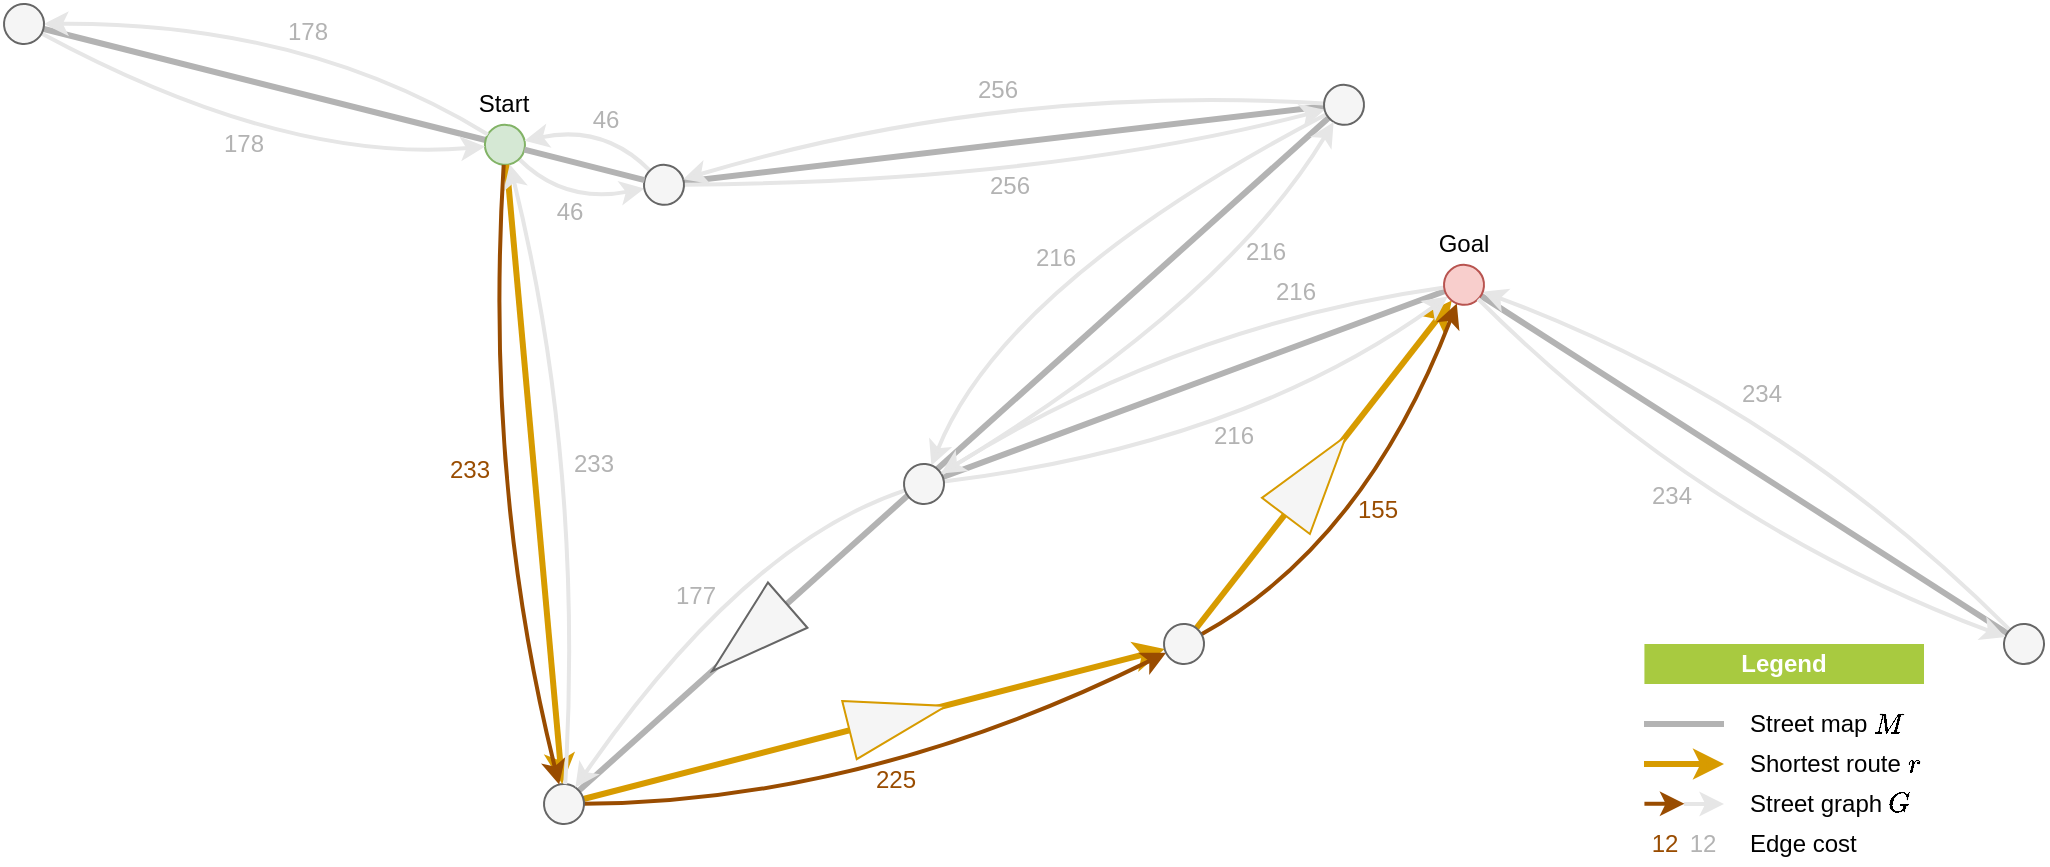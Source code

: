 <?xml version="1.0"?>
<mxfile version="13.4.5" pages="2">
  <diagram id="oU6Nmu0u_NEpzvn9dJaG" name="Shortest route">
    <mxGraphModel dx="2" dy="1" grid="1" gridSize="10" guides="1" tooltips="1" connect="1" arrows="1" fold="1" page="1" pageScale="1" pageWidth="1654" pageHeight="1169" math="1" shadow="0">
      <root>
        <mxCell id="6N4dcl9olx3PcF294YeI-0"/>
        <mxCell id="6N4dcl9olx3PcF294YeI-1" parent="6N4dcl9olx3PcF294YeI-0"/>
        <mxCell id="-J126USAUG6-d1lue-Q3-0" value="" style="endArrow=classic;html=1;strokeWidth=3;fillColor=#76608a;strokeColor=#D79B00;endFill=1;" parent="6N4dcl9olx3PcF294YeI-1" source="-J126USAUG6-d1lue-Q3-28" target="-J126USAUG6-d1lue-Q3-26" edge="1">
          <mxGeometry width="50" height="50" relative="1" as="geometry">
            <mxPoint x="740" y="470" as="sourcePoint"/>
            <mxPoint x="880" y="320" as="targetPoint"/>
          </mxGeometry>
        </mxCell>
        <mxCell id="-J126USAUG6-d1lue-Q3-1" value="" style="endArrow=classic;html=1;strokeWidth=3;fillColor=#76608a;strokeColor=#D79B00;endFill=1;" parent="6N4dcl9olx3PcF294YeI-1" source="-J126USAUG6-d1lue-Q3-20" target="-J126USAUG6-d1lue-Q3-28" edge="1">
          <mxGeometry width="50" height="50" relative="1" as="geometry">
            <mxPoint x="410" y="590" as="sourcePoint"/>
            <mxPoint x="470" y="570" as="targetPoint"/>
          </mxGeometry>
        </mxCell>
        <mxCell id="-J126USAUG6-d1lue-Q3-2" value="" style="endArrow=none;html=1;strokeWidth=3;fillColor=#76608a;strokeColor=#B3B3B3;" parent="6N4dcl9olx3PcF294YeI-1" source="-J126USAUG6-d1lue-Q3-26" target="-J126USAUG6-d1lue-Q3-9" edge="1">
          <mxGeometry width="50" height="50" relative="1" as="geometry">
            <mxPoint x="880" y="290" as="sourcePoint"/>
            <mxPoint x="1011.561" y="374.635" as="targetPoint"/>
          </mxGeometry>
        </mxCell>
        <mxCell id="-J126USAUG6-d1lue-Q3-3" value="" style="endArrow=none;html=1;strokeWidth=3;fillColor=#76608a;strokeColor=#B3B3B3;" parent="6N4dcl9olx3PcF294YeI-1" edge="1">
          <mxGeometry width="50" height="50" relative="1" as="geometry">
            <mxPoint x="610" y="390" as="sourcePoint"/>
            <mxPoint x="880" y="290" as="targetPoint"/>
          </mxGeometry>
        </mxCell>
        <mxCell id="-J126USAUG6-d1lue-Q3-4" value="" style="endArrow=none;html=1;strokeWidth=3;fillColor=#76608a;strokeColor=#B3B3B3;" parent="6N4dcl9olx3PcF294YeI-1" edge="1">
          <mxGeometry width="50" height="50" relative="1" as="geometry">
            <mxPoint x="430" y="550" as="sourcePoint"/>
            <mxPoint x="820" y="200" as="targetPoint"/>
          </mxGeometry>
        </mxCell>
        <mxCell id="-J126USAUG6-d1lue-Q3-5" value="" style="endArrow=none;html=1;strokeWidth=3;fillColor=#76608a;strokeColor=#B3B3B3;" parent="6N4dcl9olx3PcF294YeI-1" edge="1">
          <mxGeometry width="50" height="50" relative="1" as="geometry">
            <mxPoint x="820" y="200" as="sourcePoint"/>
            <mxPoint x="480" y="240" as="targetPoint"/>
          </mxGeometry>
        </mxCell>
        <mxCell id="-J126USAUG6-d1lue-Q3-6" value="" style="endArrow=none;html=1;strokeWidth=3;fillColor=#76608a;strokeColor=#B3B3B3;" parent="6N4dcl9olx3PcF294YeI-1" source="-J126USAUG6-d1lue-Q3-11" edge="1">
          <mxGeometry width="50" height="50" relative="1" as="geometry">
            <mxPoint x="310.039" y="199.32" as="sourcePoint"/>
            <mxPoint x="160" y="160" as="targetPoint"/>
          </mxGeometry>
        </mxCell>
        <mxCell id="-J126USAUG6-d1lue-Q3-7" style="edgeStyle=orthogonalEdgeStyle;rounded=0;orthogonalLoop=1;jettySize=auto;html=1;exitX=0.5;exitY=1;exitDx=0;exitDy=0;strokeColor=#B3B3B3;strokeWidth=3;fontColor=#000000;" parent="6N4dcl9olx3PcF294YeI-1" edge="1">
          <mxGeometry relative="1" as="geometry">
            <mxPoint x="310.42" y="180" as="sourcePoint"/>
            <mxPoint x="310.42" y="180" as="targetPoint"/>
          </mxGeometry>
        </mxCell>
        <mxCell id="-J126USAUG6-d1lue-Q3-8" style="edgeStyle=none;curved=1;orthogonalLoop=1;jettySize=auto;html=1;strokeWidth=2;strokeColor=#E6E6E6;" parent="6N4dcl9olx3PcF294YeI-1" source="-J126USAUG6-d1lue-Q3-9" target="-J126USAUG6-d1lue-Q3-26" edge="1">
          <mxGeometry relative="1" as="geometry">
            <Array as="points">
              <mxPoint x="1040" y="350"/>
            </Array>
          </mxGeometry>
        </mxCell>
        <mxCell id="-J126USAUG6-d1lue-Q3-9" value="" style="ellipse;whiteSpace=wrap;html=1;aspect=fixed;fillColor=#f5f5f5;strokeColor=#666666;rotation=5;fontColor=#333333;" parent="6N4dcl9olx3PcF294YeI-1" vertex="1">
          <mxGeometry x="1150" y="460" width="20" height="20" as="geometry"/>
        </mxCell>
        <mxCell id="-J126USAUG6-d1lue-Q3-10" style="edgeStyle=none;curved=1;orthogonalLoop=1;jettySize=auto;html=1;strokeWidth=2;fontColor=#994C00;strokeColor=#E6E6E6;" parent="6N4dcl9olx3PcF294YeI-1" source="-J126USAUG6-d1lue-Q3-11" target="-J126USAUG6-d1lue-Q3-15" edge="1">
          <mxGeometry relative="1" as="geometry">
            <Array as="points">
              <mxPoint x="430" y="250"/>
            </Array>
          </mxGeometry>
        </mxCell>
        <mxCell id="-J126USAUG6-d1lue-Q3-11" value="" style="ellipse;whiteSpace=wrap;html=1;aspect=fixed;fillColor=#d5e8d4;strokeColor=#82b366;rotation=5;fontColor=#000000;" parent="6N4dcl9olx3PcF294YeI-1" vertex="1">
          <mxGeometry x="390.47" y="210.42" width="20" height="20" as="geometry"/>
        </mxCell>
        <mxCell id="-J126USAUG6-d1lue-Q3-12" style="edgeStyle=none;curved=1;orthogonalLoop=1;jettySize=auto;html=1;strokeWidth=2;strokeColor=#E6E6E6;" parent="6N4dcl9olx3PcF294YeI-1" source="-J126USAUG6-d1lue-Q3-11" target="-J126USAUG6-d1lue-Q3-30" edge="1">
          <mxGeometry relative="1" as="geometry">
            <Array as="points">
              <mxPoint x="300" y="159"/>
            </Array>
          </mxGeometry>
        </mxCell>
        <mxCell id="-J126USAUG6-d1lue-Q3-13" style="edgeStyle=none;curved=1;orthogonalLoop=1;jettySize=auto;html=1;strokeWidth=2;strokeColor=#E6E6E6;" parent="6N4dcl9olx3PcF294YeI-1" source="-J126USAUG6-d1lue-Q3-15" target="-J126USAUG6-d1lue-Q3-18" edge="1">
          <mxGeometry relative="1" as="geometry">
            <Array as="points">
              <mxPoint x="670" y="239"/>
            </Array>
          </mxGeometry>
        </mxCell>
        <mxCell id="-J126USAUG6-d1lue-Q3-14" style="edgeStyle=none;curved=1;orthogonalLoop=1;jettySize=auto;html=1;strokeWidth=2;fontColor=#994C00;strokeColor=#E6E6E6;" parent="6N4dcl9olx3PcF294YeI-1" source="-J126USAUG6-d1lue-Q3-15" target="-J126USAUG6-d1lue-Q3-11" edge="1">
          <mxGeometry relative="1" as="geometry">
            <Array as="points">
              <mxPoint x="450" y="210"/>
            </Array>
          </mxGeometry>
        </mxCell>
        <mxCell id="-J126USAUG6-d1lue-Q3-15" value="" style="ellipse;whiteSpace=wrap;html=1;aspect=fixed;fillColor=#f5f5f5;strokeColor=#666666;rotation=5;fontColor=#333333;" parent="6N4dcl9olx3PcF294YeI-1" vertex="1">
          <mxGeometry x="470.0" y="230.42" width="20" height="20" as="geometry"/>
        </mxCell>
        <mxCell id="-J126USAUG6-d1lue-Q3-16" style="edgeStyle=none;curved=1;orthogonalLoop=1;jettySize=auto;html=1;strokeWidth=2;strokeColor=#E6E6E6;" parent="6N4dcl9olx3PcF294YeI-1" source="-J126USAUG6-d1lue-Q3-18" target="-J126USAUG6-d1lue-Q3-24" edge="1">
          <mxGeometry relative="1" as="geometry">
            <Array as="points">
              <mxPoint x="650" y="290"/>
            </Array>
          </mxGeometry>
        </mxCell>
        <mxCell id="-J126USAUG6-d1lue-Q3-17" style="edgeStyle=none;curved=1;orthogonalLoop=1;jettySize=auto;html=1;strokeWidth=2;strokeColor=#E6E6E6;" parent="6N4dcl9olx3PcF294YeI-1" source="-J126USAUG6-d1lue-Q3-18" target="-J126USAUG6-d1lue-Q3-15" edge="1">
          <mxGeometry relative="1" as="geometry">
            <Array as="points">
              <mxPoint x="650" y="190"/>
            </Array>
          </mxGeometry>
        </mxCell>
        <mxCell id="-J126USAUG6-d1lue-Q3-18" value="" style="ellipse;whiteSpace=wrap;html=1;aspect=fixed;fillColor=#f5f5f5;strokeColor=#666666;rotation=5;fontColor=#333333;" parent="6N4dcl9olx3PcF294YeI-1" vertex="1">
          <mxGeometry x="810" y="190.42" width="20" height="20" as="geometry"/>
        </mxCell>
        <mxCell id="-J126USAUG6-d1lue-Q3-19" style="edgeStyle=none;curved=1;orthogonalLoop=1;jettySize=auto;html=1;strokeColor=#994C00;strokeWidth=2;" parent="6N4dcl9olx3PcF294YeI-1" source="-J126USAUG6-d1lue-Q3-20" target="-J126USAUG6-d1lue-Q3-28" edge="1">
          <mxGeometry relative="1" as="geometry">
            <Array as="points">
              <mxPoint x="580" y="549"/>
            </Array>
          </mxGeometry>
        </mxCell>
        <mxCell id="-J126USAUG6-d1lue-Q3-20" value="" style="ellipse;whiteSpace=wrap;html=1;aspect=fixed;fillColor=#f5f5f5;strokeColor=#666666;rotation=5;fontColor=#333333;" parent="6N4dcl9olx3PcF294YeI-1" vertex="1">
          <mxGeometry x="420" y="540" width="20" height="20" as="geometry"/>
        </mxCell>
        <mxCell id="-J126USAUG6-d1lue-Q3-21" style="edgeStyle=none;curved=1;orthogonalLoop=1;jettySize=auto;html=1;strokeWidth=2;strokeColor=#E6E6E6;" parent="6N4dcl9olx3PcF294YeI-1" source="-J126USAUG6-d1lue-Q3-24" target="-J126USAUG6-d1lue-Q3-20" edge="1">
          <mxGeometry relative="1" as="geometry">
            <Array as="points">
              <mxPoint x="520" y="420"/>
            </Array>
          </mxGeometry>
        </mxCell>
        <mxCell id="-J126USAUG6-d1lue-Q3-22" style="edgeStyle=none;curved=1;orthogonalLoop=1;jettySize=auto;html=1;strokeWidth=2;strokeColor=#E6E6E6;" parent="6N4dcl9olx3PcF294YeI-1" source="-J126USAUG6-d1lue-Q3-24" target="-J126USAUG6-d1lue-Q3-26" edge="1">
          <mxGeometry relative="1" as="geometry">
            <Array as="points">
              <mxPoint x="770" y="370"/>
            </Array>
          </mxGeometry>
        </mxCell>
        <mxCell id="-J126USAUG6-d1lue-Q3-23" style="edgeStyle=none;curved=1;orthogonalLoop=1;jettySize=auto;html=1;strokeWidth=2;strokeColor=#E6E6E6;" parent="6N4dcl9olx3PcF294YeI-1" source="-J126USAUG6-d1lue-Q3-24" target="-J126USAUG6-d1lue-Q3-18" edge="1">
          <mxGeometry relative="1" as="geometry">
            <Array as="points">
              <mxPoint x="760" y="300"/>
            </Array>
          </mxGeometry>
        </mxCell>
        <mxCell id="-J126USAUG6-d1lue-Q3-24" value="" style="ellipse;whiteSpace=wrap;html=1;aspect=fixed;fillColor=#f5f5f5;strokeColor=#666666;rotation=5;fontColor=#333333;" parent="6N4dcl9olx3PcF294YeI-1" vertex="1">
          <mxGeometry x="600" y="380" width="20" height="20" as="geometry"/>
        </mxCell>
        <mxCell id="-J126USAUG6-d1lue-Q3-25" style="edgeStyle=none;curved=1;orthogonalLoop=1;jettySize=auto;html=1;strokeWidth=2;strokeColor=#E6E6E6;" parent="6N4dcl9olx3PcF294YeI-1" source="-J126USAUG6-d1lue-Q3-26" target="-J126USAUG6-d1lue-Q3-24" edge="1">
          <mxGeometry relative="1" as="geometry">
            <Array as="points">
              <mxPoint x="740" y="310"/>
            </Array>
          </mxGeometry>
        </mxCell>
        <mxCell id="-J126USAUG6-d1lue-Q3-26" value="" style="ellipse;whiteSpace=wrap;html=1;aspect=fixed;fillColor=#f8cecc;strokeColor=#b85450;rotation=5;fontColor=#000000;" parent="6N4dcl9olx3PcF294YeI-1" vertex="1">
          <mxGeometry x="870" y="280.42" width="20" height="20" as="geometry"/>
        </mxCell>
        <mxCell id="-J126USAUG6-d1lue-Q3-27" style="edgeStyle=none;curved=1;orthogonalLoop=1;jettySize=auto;html=1;strokeColor=#994C00;strokeWidth=2;" parent="6N4dcl9olx3PcF294YeI-1" source="-J126USAUG6-d1lue-Q3-28" target="-J126USAUG6-d1lue-Q3-26" edge="1">
          <mxGeometry relative="1" as="geometry">
            <Array as="points">
              <mxPoint x="830" y="420"/>
            </Array>
          </mxGeometry>
        </mxCell>
        <mxCell id="-J126USAUG6-d1lue-Q3-28" value="" style="ellipse;whiteSpace=wrap;html=1;aspect=fixed;fillColor=#f5f5f5;strokeColor=#666666;rotation=5;fontColor=#333333;" parent="6N4dcl9olx3PcF294YeI-1" vertex="1">
          <mxGeometry x="730" y="460" width="20" height="20" as="geometry"/>
        </mxCell>
        <mxCell id="-J126USAUG6-d1lue-Q3-29" style="edgeStyle=none;curved=1;orthogonalLoop=1;jettySize=auto;html=1;strokeWidth=2;strokeColor=#E6E6E6;" parent="6N4dcl9olx3PcF294YeI-1" source="-J126USAUG6-d1lue-Q3-30" target="-J126USAUG6-d1lue-Q3-11" edge="1">
          <mxGeometry relative="1" as="geometry">
            <Array as="points">
              <mxPoint x="290" y="230"/>
            </Array>
          </mxGeometry>
        </mxCell>
        <mxCell id="-J126USAUG6-d1lue-Q3-30" value="" style="ellipse;whiteSpace=wrap;html=1;aspect=fixed;fillColor=#f5f5f5;strokeColor=#666666;rotation=5;fontColor=#333333;" parent="6N4dcl9olx3PcF294YeI-1" vertex="1">
          <mxGeometry x="150.0" y="150" width="20" height="20" as="geometry"/>
        </mxCell>
        <mxCell id="-J126USAUG6-d1lue-Q3-31" value="" style="endArrow=none;html=1;strokeWidth=3;fillColor=#76608a;strokeColor=#B3B3B3;" parent="6N4dcl9olx3PcF294YeI-1" source="-J126USAUG6-d1lue-Q3-15" target="-J126USAUG6-d1lue-Q3-11" edge="1">
          <mxGeometry width="50" height="50" relative="1" as="geometry">
            <mxPoint x="490" y="250.0" as="sourcePoint"/>
            <mxPoint x="170" y="170.0" as="targetPoint"/>
          </mxGeometry>
        </mxCell>
        <mxCell id="-J126USAUG6-d1lue-Q3-32" value="" style="endArrow=classic;html=1;strokeWidth=3;fillColor=#76608a;strokeColor=#D79B00;endFill=1;rounded=0;" parent="6N4dcl9olx3PcF294YeI-1" source="-J126USAUG6-d1lue-Q3-11" target="-J126USAUG6-d1lue-Q3-20" edge="1">
          <mxGeometry width="50" height="50" relative="1" as="geometry">
            <mxPoint x="440" y="560" as="sourcePoint"/>
            <mxPoint x="470" y="300" as="targetPoint"/>
          </mxGeometry>
        </mxCell>
        <mxCell id="-J126USAUG6-d1lue-Q3-33" value="" style="triangle;whiteSpace=wrap;html=1;strokeWidth=1;fillColor=#f5f5f5;fontColor=#333333;rotation=-14;strokeColor=#D79B00;" parent="6N4dcl9olx3PcF294YeI-1" vertex="1">
          <mxGeometry x="572" y="492" width="50" height="30" as="geometry"/>
        </mxCell>
        <mxCell id="-J126USAUG6-d1lue-Q3-34" value="" style="triangle;whiteSpace=wrap;html=1;strokeWidth=1;fillColor=#f5f5f5;fontColor=#333333;rotation=-53;strokeColor=#D79B00;" parent="6N4dcl9olx3PcF294YeI-1" vertex="1">
          <mxGeometry x="781" y="371" width="50" height="30" as="geometry"/>
        </mxCell>
        <mxCell id="-J126USAUG6-d1lue-Q3-35" value="" style="triangle;whiteSpace=wrap;html=1;strokeColor=#666666;strokeWidth=1;fillColor=#f5f5f5;fontColor=#333333;rotation=-221.1;" parent="6N4dcl9olx3PcF294YeI-1" vertex="1">
          <mxGeometry x="498" y="452" width="50" height="30" as="geometry"/>
        </mxCell>
        <mxCell id="-J126USAUG6-d1lue-Q3-36" value="&lt;b&gt;Legend&lt;/b&gt;" style="text;html=1;strokeColor=none;align=center;verticalAlign=middle;whiteSpace=wrap;rounded=0;fillColor=#a8ca40;fontColor=#FFFFFF;" parent="6N4dcl9olx3PcF294YeI-1" vertex="1">
          <mxGeometry x="970.21" y="470.0" width="139.79" height="20" as="geometry"/>
        </mxCell>
        <mxCell id="-J126USAUG6-d1lue-Q3-37" value="Street map `M`" style="text;html=1;strokeColor=none;fillColor=none;align=left;verticalAlign=middle;whiteSpace=wrap;rounded=0;" parent="6N4dcl9olx3PcF294YeI-1" vertex="1">
          <mxGeometry x="1020.63" y="500" width="89.37" height="20" as="geometry"/>
        </mxCell>
        <mxCell id="-J126USAUG6-d1lue-Q3-38" value="" style="curved=1;html=1;fontColor=#000000;fontSize=11;rounded=1;strokeWidth=2;strokeColor=#E6E6E6;" parent="6N4dcl9olx3PcF294YeI-1" edge="1">
          <mxGeometry width="50" height="50" relative="1" as="geometry">
            <mxPoint x="990" y="550" as="sourcePoint"/>
            <mxPoint x="1010" y="550" as="targetPoint"/>
            <Array as="points"/>
          </mxGeometry>
        </mxCell>
        <mxCell id="-J126USAUG6-d1lue-Q3-39" value="&lt;span style=&quot;text-align: right&quot;&gt;Street graph `G`&lt;/span&gt;" style="text;html=1;strokeColor=none;fillColor=none;align=left;verticalAlign=middle;whiteSpace=wrap;rounded=0;" parent="6N4dcl9olx3PcF294YeI-1" vertex="1">
          <mxGeometry x="1020.63" y="540" width="89.37" height="20" as="geometry"/>
        </mxCell>
        <mxCell id="-J126USAUG6-d1lue-Q3-40" value="" style="endArrow=none;html=1;strokeWidth=3;fillColor=#76608a;strokeColor=#B3B3B3;" parent="6N4dcl9olx3PcF294YeI-1" edge="1">
          <mxGeometry width="50" height="50" relative="1" as="geometry">
            <mxPoint x="1010" y="510" as="sourcePoint"/>
            <mxPoint x="970" y="510" as="targetPoint"/>
          </mxGeometry>
        </mxCell>
        <mxCell id="-J126USAUG6-d1lue-Q3-41" style="edgeStyle=none;curved=1;orthogonalLoop=1;jettySize=auto;html=1;strokeWidth=2;strokeColor=#E6E6E6;" parent="6N4dcl9olx3PcF294YeI-1" source="-J126USAUG6-d1lue-Q3-20" target="-J126USAUG6-d1lue-Q3-11" edge="1">
          <mxGeometry relative="1" as="geometry">
            <Array as="points">
              <mxPoint x="440" y="380"/>
            </Array>
          </mxGeometry>
        </mxCell>
        <mxCell id="-J126USAUG6-d1lue-Q3-42" style="edgeStyle=none;curved=1;orthogonalLoop=1;jettySize=auto;html=1;strokeWidth=2;strokeColor=#994C00;" parent="6N4dcl9olx3PcF294YeI-1" source="-J126USAUG6-d1lue-Q3-11" target="-J126USAUG6-d1lue-Q3-20" edge="1">
          <mxGeometry relative="1" as="geometry">
            <Array as="points">
              <mxPoint x="390" y="390"/>
            </Array>
          </mxGeometry>
        </mxCell>
        <mxCell id="-J126USAUG6-d1lue-Q3-43" style="edgeStyle=none;curved=1;orthogonalLoop=1;jettySize=auto;html=1;strokeWidth=2;strokeColor=#E6E6E6;" parent="6N4dcl9olx3PcF294YeI-1" source="-J126USAUG6-d1lue-Q3-26" target="-J126USAUG6-d1lue-Q3-9" edge="1">
          <mxGeometry relative="1" as="geometry">
            <Array as="points">
              <mxPoint x="1000" y="410"/>
            </Array>
          </mxGeometry>
        </mxCell>
        <mxCell id="rVy9KGv2MEGfK4qteiBR-0" value="" style="curved=1;html=1;strokeColor=#994C00;fontColor=#000000;fontSize=11;rounded=1;strokeWidth=2;" parent="6N4dcl9olx3PcF294YeI-1" edge="1">
          <mxGeometry width="50" height="50" relative="1" as="geometry">
            <mxPoint x="970.21" y="549.88" as="sourcePoint"/>
            <mxPoint x="990.21" y="549.88" as="targetPoint"/>
            <Array as="points"/>
          </mxGeometry>
        </mxCell>
        <mxCell id="rVy9KGv2MEGfK4qteiBR-1" value="Shortest route `r`" style="text;html=1;strokeColor=none;fillColor=none;align=left;verticalAlign=middle;whiteSpace=wrap;rounded=0;" parent="6N4dcl9olx3PcF294YeI-1" vertex="1">
          <mxGeometry x="1020.63" y="520" width="99.37" height="20" as="geometry"/>
        </mxCell>
        <mxCell id="rVy9KGv2MEGfK4qteiBR-2" value="" style="endArrow=classic;html=1;strokeWidth=3;fillColor=#76608a;strokeColor=#D79B00;endFill=1;" parent="6N4dcl9olx3PcF294YeI-1" edge="1">
          <mxGeometry width="50" height="50" relative="1" as="geometry">
            <mxPoint x="970" y="530" as="sourcePoint"/>
            <mxPoint x="1010" y="530" as="targetPoint"/>
          </mxGeometry>
        </mxCell>
        <mxCell id="rVy9KGv2MEGfK4qteiBR-3" value="Start" style="text;html=1;strokeColor=none;fillColor=none;align=center;verticalAlign=middle;whiteSpace=wrap;rounded=0;" parent="6N4dcl9olx3PcF294YeI-1" vertex="1">
          <mxGeometry x="380" y="190" width="40" height="20" as="geometry"/>
        </mxCell>
        <mxCell id="rVy9KGv2MEGfK4qteiBR-4" value="Goal" style="text;html=1;strokeColor=none;fillColor=none;align=center;verticalAlign=middle;whiteSpace=wrap;rounded=0;" parent="6N4dcl9olx3PcF294YeI-1" vertex="1">
          <mxGeometry x="860" y="260.42" width="40" height="20" as="geometry"/>
        </mxCell>
        <mxCell id="1Joh1YDt_G8lX_U3Vlc7-0" value="178" style="text;html=1;strokeColor=none;fillColor=none;align=center;verticalAlign=middle;whiteSpace=wrap;rounded=0;fontColor=#B3B3B3;" parent="6N4dcl9olx3PcF294YeI-1" vertex="1">
          <mxGeometry x="282" y="154" width="40" height="20" as="geometry"/>
        </mxCell>
        <mxCell id="1Joh1YDt_G8lX_U3Vlc7-1" value="178" style="text;html=1;strokeColor=none;fillColor=none;align=center;verticalAlign=middle;whiteSpace=wrap;rounded=0;fontColor=#B3B3B3;" parent="6N4dcl9olx3PcF294YeI-1" vertex="1">
          <mxGeometry x="250" y="210.42" width="40" height="20" as="geometry"/>
        </mxCell>
        <mxCell id="1Joh1YDt_G8lX_U3Vlc7-2" value="46" style="text;html=1;strokeColor=none;fillColor=none;align=center;verticalAlign=middle;whiteSpace=wrap;rounded=0;fontColor=#B3B3B3;" parent="6N4dcl9olx3PcF294YeI-1" vertex="1">
          <mxGeometry x="431" y="198" width="40" height="20" as="geometry"/>
        </mxCell>
        <mxCell id="1Joh1YDt_G8lX_U3Vlc7-3" value="46" style="text;html=1;strokeColor=none;fillColor=none;align=center;verticalAlign=middle;whiteSpace=wrap;rounded=0;fontColor=#B3B3B3;" parent="6N4dcl9olx3PcF294YeI-1" vertex="1">
          <mxGeometry x="413" y="244" width="40" height="20" as="geometry"/>
        </mxCell>
        <mxCell id="1Joh1YDt_G8lX_U3Vlc7-4" value="233" style="text;html=1;strokeColor=none;fillColor=none;align=center;verticalAlign=middle;whiteSpace=wrap;rounded=0;fontColor=#B3B3B3;" parent="6N4dcl9olx3PcF294YeI-1" vertex="1">
          <mxGeometry x="425" y="370" width="40" height="20" as="geometry"/>
        </mxCell>
        <mxCell id="1Joh1YDt_G8lX_U3Vlc7-5" value="233" style="text;html=1;strokeColor=none;fillColor=none;align=center;verticalAlign=middle;whiteSpace=wrap;rounded=0;fontColor=#994C00;" parent="6N4dcl9olx3PcF294YeI-1" vertex="1">
          <mxGeometry x="363" y="373" width="40" height="20" as="geometry"/>
        </mxCell>
        <mxCell id="1Joh1YDt_G8lX_U3Vlc7-6" value="256" style="text;html=1;strokeColor=none;fillColor=none;align=center;verticalAlign=middle;whiteSpace=wrap;rounded=0;fontColor=#B3B3B3;" parent="6N4dcl9olx3PcF294YeI-1" vertex="1">
          <mxGeometry x="627" y="183" width="40" height="20" as="geometry"/>
        </mxCell>
        <mxCell id="1Joh1YDt_G8lX_U3Vlc7-7" value="256" style="text;html=1;strokeColor=none;fillColor=none;align=center;verticalAlign=middle;whiteSpace=wrap;rounded=0;fontColor=#B3B3B3;" parent="6N4dcl9olx3PcF294YeI-1" vertex="1">
          <mxGeometry x="633" y="231" width="40" height="20" as="geometry"/>
        </mxCell>
        <mxCell id="1Joh1YDt_G8lX_U3Vlc7-8" value="216" style="text;html=1;strokeColor=none;fillColor=none;align=center;verticalAlign=middle;whiteSpace=wrap;rounded=0;fontColor=#B3B3B3;" parent="6N4dcl9olx3PcF294YeI-1" vertex="1">
          <mxGeometry x="745" y="356" width="40" height="20" as="geometry"/>
        </mxCell>
        <mxCell id="1Joh1YDt_G8lX_U3Vlc7-9" value="216" style="text;html=1;strokeColor=none;fillColor=none;align=center;verticalAlign=middle;whiteSpace=wrap;rounded=0;fontColor=#B3B3B3;" parent="6N4dcl9olx3PcF294YeI-1" vertex="1">
          <mxGeometry x="776" y="284" width="40" height="20" as="geometry"/>
        </mxCell>
        <mxCell id="1Joh1YDt_G8lX_U3Vlc7-10" value="216" style="text;html=1;strokeColor=none;fillColor=none;align=center;verticalAlign=middle;whiteSpace=wrap;rounded=0;fontColor=#B3B3B3;" parent="6N4dcl9olx3PcF294YeI-1" vertex="1">
          <mxGeometry x="761" y="264" width="40" height="20" as="geometry"/>
        </mxCell>
        <mxCell id="1Joh1YDt_G8lX_U3Vlc7-11" value="216" style="text;html=1;strokeColor=none;fillColor=none;align=center;verticalAlign=middle;whiteSpace=wrap;rounded=0;fontColor=#B3B3B3;" parent="6N4dcl9olx3PcF294YeI-1" vertex="1">
          <mxGeometry x="656" y="267" width="40" height="20" as="geometry"/>
        </mxCell>
        <mxCell id="1Joh1YDt_G8lX_U3Vlc7-12" value="177" style="text;html=1;strokeColor=none;fillColor=none;align=center;verticalAlign=middle;whiteSpace=wrap;rounded=0;fontColor=#B3B3B3;" parent="6N4dcl9olx3PcF294YeI-1" vertex="1">
          <mxGeometry x="476" y="436" width="40" height="20" as="geometry"/>
        </mxCell>
        <mxCell id="1Joh1YDt_G8lX_U3Vlc7-13" value="225" style="text;html=1;strokeColor=none;fillColor=none;align=center;verticalAlign=middle;whiteSpace=wrap;rounded=0;fontColor=#994C00;" parent="6N4dcl9olx3PcF294YeI-1" vertex="1">
          <mxGeometry x="576" y="528" width="40" height="20" as="geometry"/>
        </mxCell>
        <mxCell id="1Joh1YDt_G8lX_U3Vlc7-14" value="155" style="text;html=1;strokeColor=none;fillColor=none;align=center;verticalAlign=middle;whiteSpace=wrap;rounded=0;fontColor=#994C00;" parent="6N4dcl9olx3PcF294YeI-1" vertex="1">
          <mxGeometry x="817" y="393" width="40" height="20" as="geometry"/>
        </mxCell>
        <mxCell id="1Joh1YDt_G8lX_U3Vlc7-15" value="234" style="text;html=1;strokeColor=none;fillColor=none;align=center;verticalAlign=middle;whiteSpace=wrap;rounded=0;fontColor=#B3B3B3;" parent="6N4dcl9olx3PcF294YeI-1" vertex="1">
          <mxGeometry x="964" y="386" width="40" height="20" as="geometry"/>
        </mxCell>
        <mxCell id="1Joh1YDt_G8lX_U3Vlc7-16" value="234" style="text;html=1;strokeColor=none;fillColor=none;align=center;verticalAlign=middle;whiteSpace=wrap;rounded=0;fontColor=#B3B3B3;" parent="6N4dcl9olx3PcF294YeI-1" vertex="1">
          <mxGeometry x="1009" y="335" width="40" height="20" as="geometry"/>
        </mxCell>
        <mxCell id="D4Ko_yx_O95SaIK1LFsg-0" value="&lt;span style=&quot;text-align: right&quot;&gt;Edge cost&lt;/span&gt;" style="text;html=1;strokeColor=none;fillColor=none;align=left;verticalAlign=middle;whiteSpace=wrap;rounded=0;" parent="6N4dcl9olx3PcF294YeI-1" vertex="1">
          <mxGeometry x="1020.63" y="560" width="89.37" height="20" as="geometry"/>
        </mxCell>
        <mxCell id="D4Ko_yx_O95SaIK1LFsg-1" value="&lt;span style=&quot;text-align: right&quot;&gt;12&lt;/span&gt;" style="text;html=1;strokeColor=none;fillColor=none;align=center;verticalAlign=middle;whiteSpace=wrap;rounded=0;fontColor=#994C00;" parent="6N4dcl9olx3PcF294YeI-1" vertex="1">
          <mxGeometry x="970.63" y="560" width="19.37" height="20" as="geometry"/>
        </mxCell>
        <mxCell id="D4Ko_yx_O95SaIK1LFsg-2" value="&lt;span style=&quot;text-align: right&quot;&gt;12&lt;/span&gt;" style="text;html=1;strokeColor=none;fillColor=none;align=center;verticalAlign=middle;whiteSpace=wrap;rounded=0;fontColor=#B3B3B3;" parent="6N4dcl9olx3PcF294YeI-1" vertex="1">
          <mxGeometry x="989.63" y="560" width="19.37" height="20" as="geometry"/>
        </mxCell>
      </root>
    </mxGraphModel>
  </diagram>
</mxfile>
